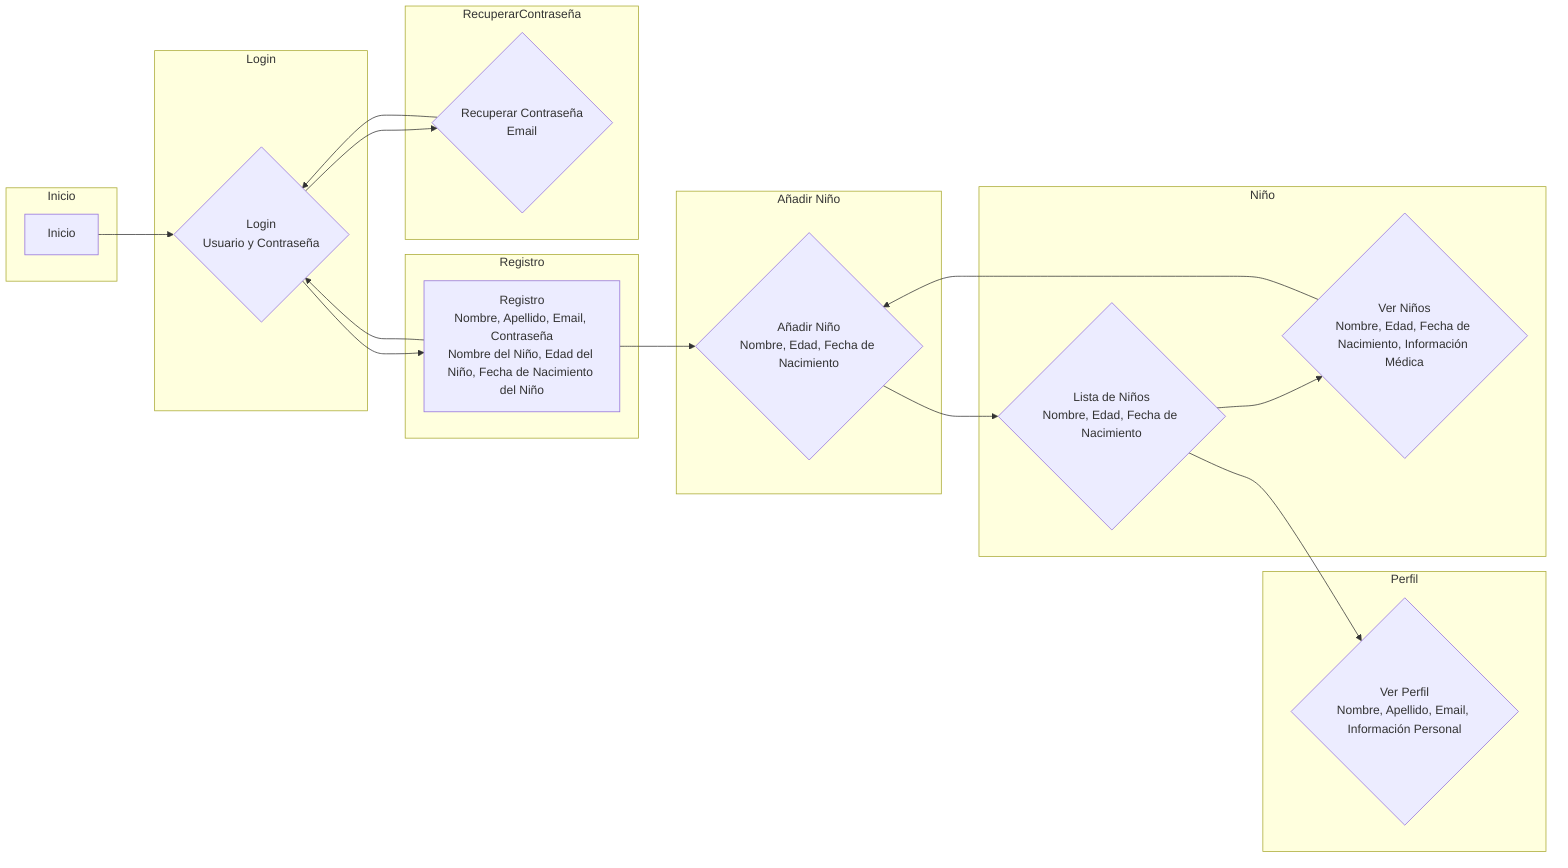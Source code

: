 graph LR
    subgraph Inicio
        A[Inicio]
    end
    subgraph Login
        B{Login<br>Usuario y Contraseña}
    end
    subgraph Registro
        C[Registro<br>Nombre, Apellido, Email, Contraseña<br>Nombre del Niño, Edad del Niño, Fecha de Nacimiento del Niño]
    end
    subgraph RecuperarContraseña
        D{Recuperar Contraseña<br>Email}
    end
    subgraph Perfil
        F{Ver Perfil<br>Nombre, Apellido, Email, Información Personal}
    end
    subgraph Niño
        I{Lista de Niños<br>Nombre, Edad, Fecha de Nacimiento}
        G{Ver Niños<br>Nombre, Edad, Fecha de Nacimiento, Información Médica}
    end
    subgraph Añadir Niño
        H{Añadir Niño<br>Nombre, Edad, Fecha de Nacimiento}
    end

    A --> B
    B --> C
    B --> D
    C --> B
    D --> B
    C --> H
    H --> I
    I --> G
    G --> H
    I --> F